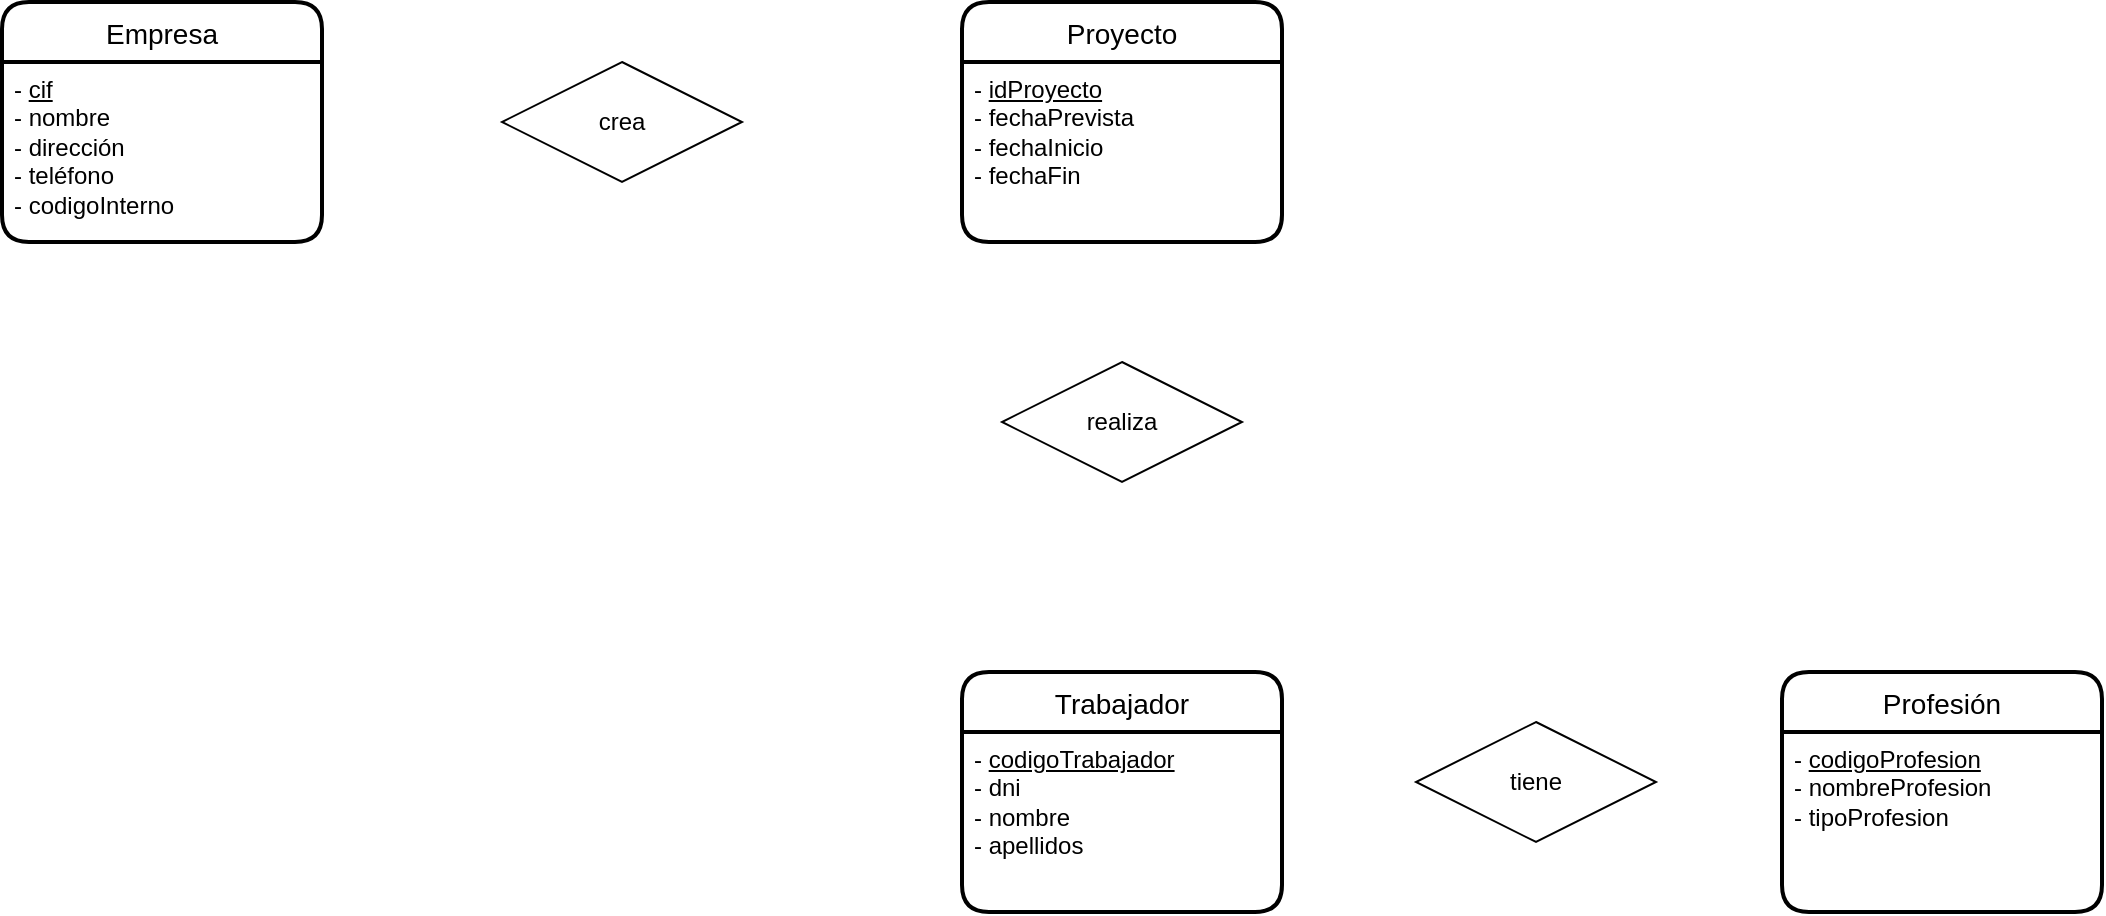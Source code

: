 <mxfile version="20.1.2" type="github">
  <diagram id="w7LlWlDyLkvgTwCcmOdm" name="Pàgina-1">
    <mxGraphModel dx="1327" dy="960" grid="1" gridSize="10" guides="1" tooltips="1" connect="1" arrows="1" fold="1" page="1" pageScale="1" pageWidth="827" pageHeight="1169" math="0" shadow="0">
      <root>
        <mxCell id="0" />
        <mxCell id="1" parent="0" />
        <mxCell id="CkiNoyqXaFTZ2xthF8Od-1" value="Empresa" style="swimlane;childLayout=stackLayout;horizontal=1;startSize=30;horizontalStack=0;rounded=1;fontSize=14;fontStyle=0;strokeWidth=2;resizeParent=0;resizeLast=1;shadow=0;dashed=0;align=center;" vertex="1" parent="1">
          <mxGeometry y="130" width="160" height="120" as="geometry" />
        </mxCell>
        <mxCell id="CkiNoyqXaFTZ2xthF8Od-9" value="- &lt;u&gt;cif&lt;/u&gt;&lt;br&gt;- nombre&lt;br&gt;- dirección&lt;br&gt;- teléfono&lt;br&gt;- codigoInterno" style="text;html=1;align=left;verticalAlign=top;resizable=0;points=[];autosize=1;strokeColor=none;fillColor=none;spacingLeft=4;" vertex="1" parent="CkiNoyqXaFTZ2xthF8Od-1">
          <mxGeometry y="30" width="160" height="90" as="geometry" />
        </mxCell>
        <mxCell id="CkiNoyqXaFTZ2xthF8Od-3" value="Proyecto" style="swimlane;childLayout=stackLayout;horizontal=1;startSize=30;horizontalStack=0;rounded=1;fontSize=14;fontStyle=0;strokeWidth=2;resizeParent=0;resizeLast=1;shadow=0;dashed=0;align=center;" vertex="1" parent="1">
          <mxGeometry x="480" y="130" width="160" height="120" as="geometry" />
        </mxCell>
        <mxCell id="CkiNoyqXaFTZ2xthF8Od-12" value="- &lt;u&gt;idProyecto&lt;/u&gt;&lt;br&gt;- fechaPrevista&lt;br&gt;- fechaInicio&lt;br&gt;- fechaFin" style="text;html=1;align=left;verticalAlign=top;resizable=0;points=[];autosize=1;strokeColor=none;fillColor=none;spacingLeft=4;" vertex="1" parent="CkiNoyqXaFTZ2xthF8Od-3">
          <mxGeometry y="30" width="160" height="90" as="geometry" />
        </mxCell>
        <mxCell id="CkiNoyqXaFTZ2xthF8Od-4" value="Trabajador" style="swimlane;childLayout=stackLayout;horizontal=1;startSize=30;horizontalStack=0;rounded=1;fontSize=14;fontStyle=0;strokeWidth=2;resizeParent=0;resizeLast=1;shadow=0;dashed=0;align=center;" vertex="1" parent="1">
          <mxGeometry x="480" y="465" width="160" height="120" as="geometry" />
        </mxCell>
        <mxCell id="CkiNoyqXaFTZ2xthF8Od-13" value="- &lt;u&gt;codigoTrabajador&lt;/u&gt;&lt;br&gt;- dni&lt;br&gt;- nombre&lt;br&gt;- apellidos" style="text;html=1;align=left;verticalAlign=top;resizable=0;points=[];autosize=1;strokeColor=none;fillColor=none;spacingLeft=4;" vertex="1" parent="CkiNoyqXaFTZ2xthF8Od-4">
          <mxGeometry y="30" width="160" height="90" as="geometry" />
        </mxCell>
        <mxCell id="CkiNoyqXaFTZ2xthF8Od-5" value="Profesión" style="swimlane;childLayout=stackLayout;horizontal=1;startSize=30;horizontalStack=0;rounded=1;fontSize=14;fontStyle=0;strokeWidth=2;resizeParent=0;resizeLast=1;shadow=0;dashed=0;align=center;" vertex="1" parent="1">
          <mxGeometry x="890" y="465" width="160" height="120" as="geometry" />
        </mxCell>
        <mxCell id="CkiNoyqXaFTZ2xthF8Od-14" value="- &lt;u&gt;codigoProfesion&lt;/u&gt;&lt;br&gt;- nombreProfesion&lt;br&gt;- tipoProfesion" style="text;html=1;align=left;verticalAlign=top;resizable=0;points=[];autosize=1;strokeColor=none;fillColor=none;spacingLeft=4;" vertex="1" parent="CkiNoyqXaFTZ2xthF8Od-5">
          <mxGeometry y="30" width="160" height="90" as="geometry" />
        </mxCell>
        <mxCell id="CkiNoyqXaFTZ2xthF8Od-6" value="crea" style="shape=rhombus;perimeter=rhombusPerimeter;whiteSpace=wrap;html=1;align=center;" vertex="1" parent="1">
          <mxGeometry x="250" y="160" width="120" height="60" as="geometry" />
        </mxCell>
        <mxCell id="CkiNoyqXaFTZ2xthF8Od-7" value="realiza" style="shape=rhombus;perimeter=rhombusPerimeter;whiteSpace=wrap;html=1;align=center;" vertex="1" parent="1">
          <mxGeometry x="500" y="310" width="120" height="60" as="geometry" />
        </mxCell>
        <mxCell id="CkiNoyqXaFTZ2xthF8Od-8" value="tiene" style="shape=rhombus;perimeter=rhombusPerimeter;whiteSpace=wrap;html=1;align=center;" vertex="1" parent="1">
          <mxGeometry x="707" y="490" width="120" height="60" as="geometry" />
        </mxCell>
      </root>
    </mxGraphModel>
  </diagram>
</mxfile>
